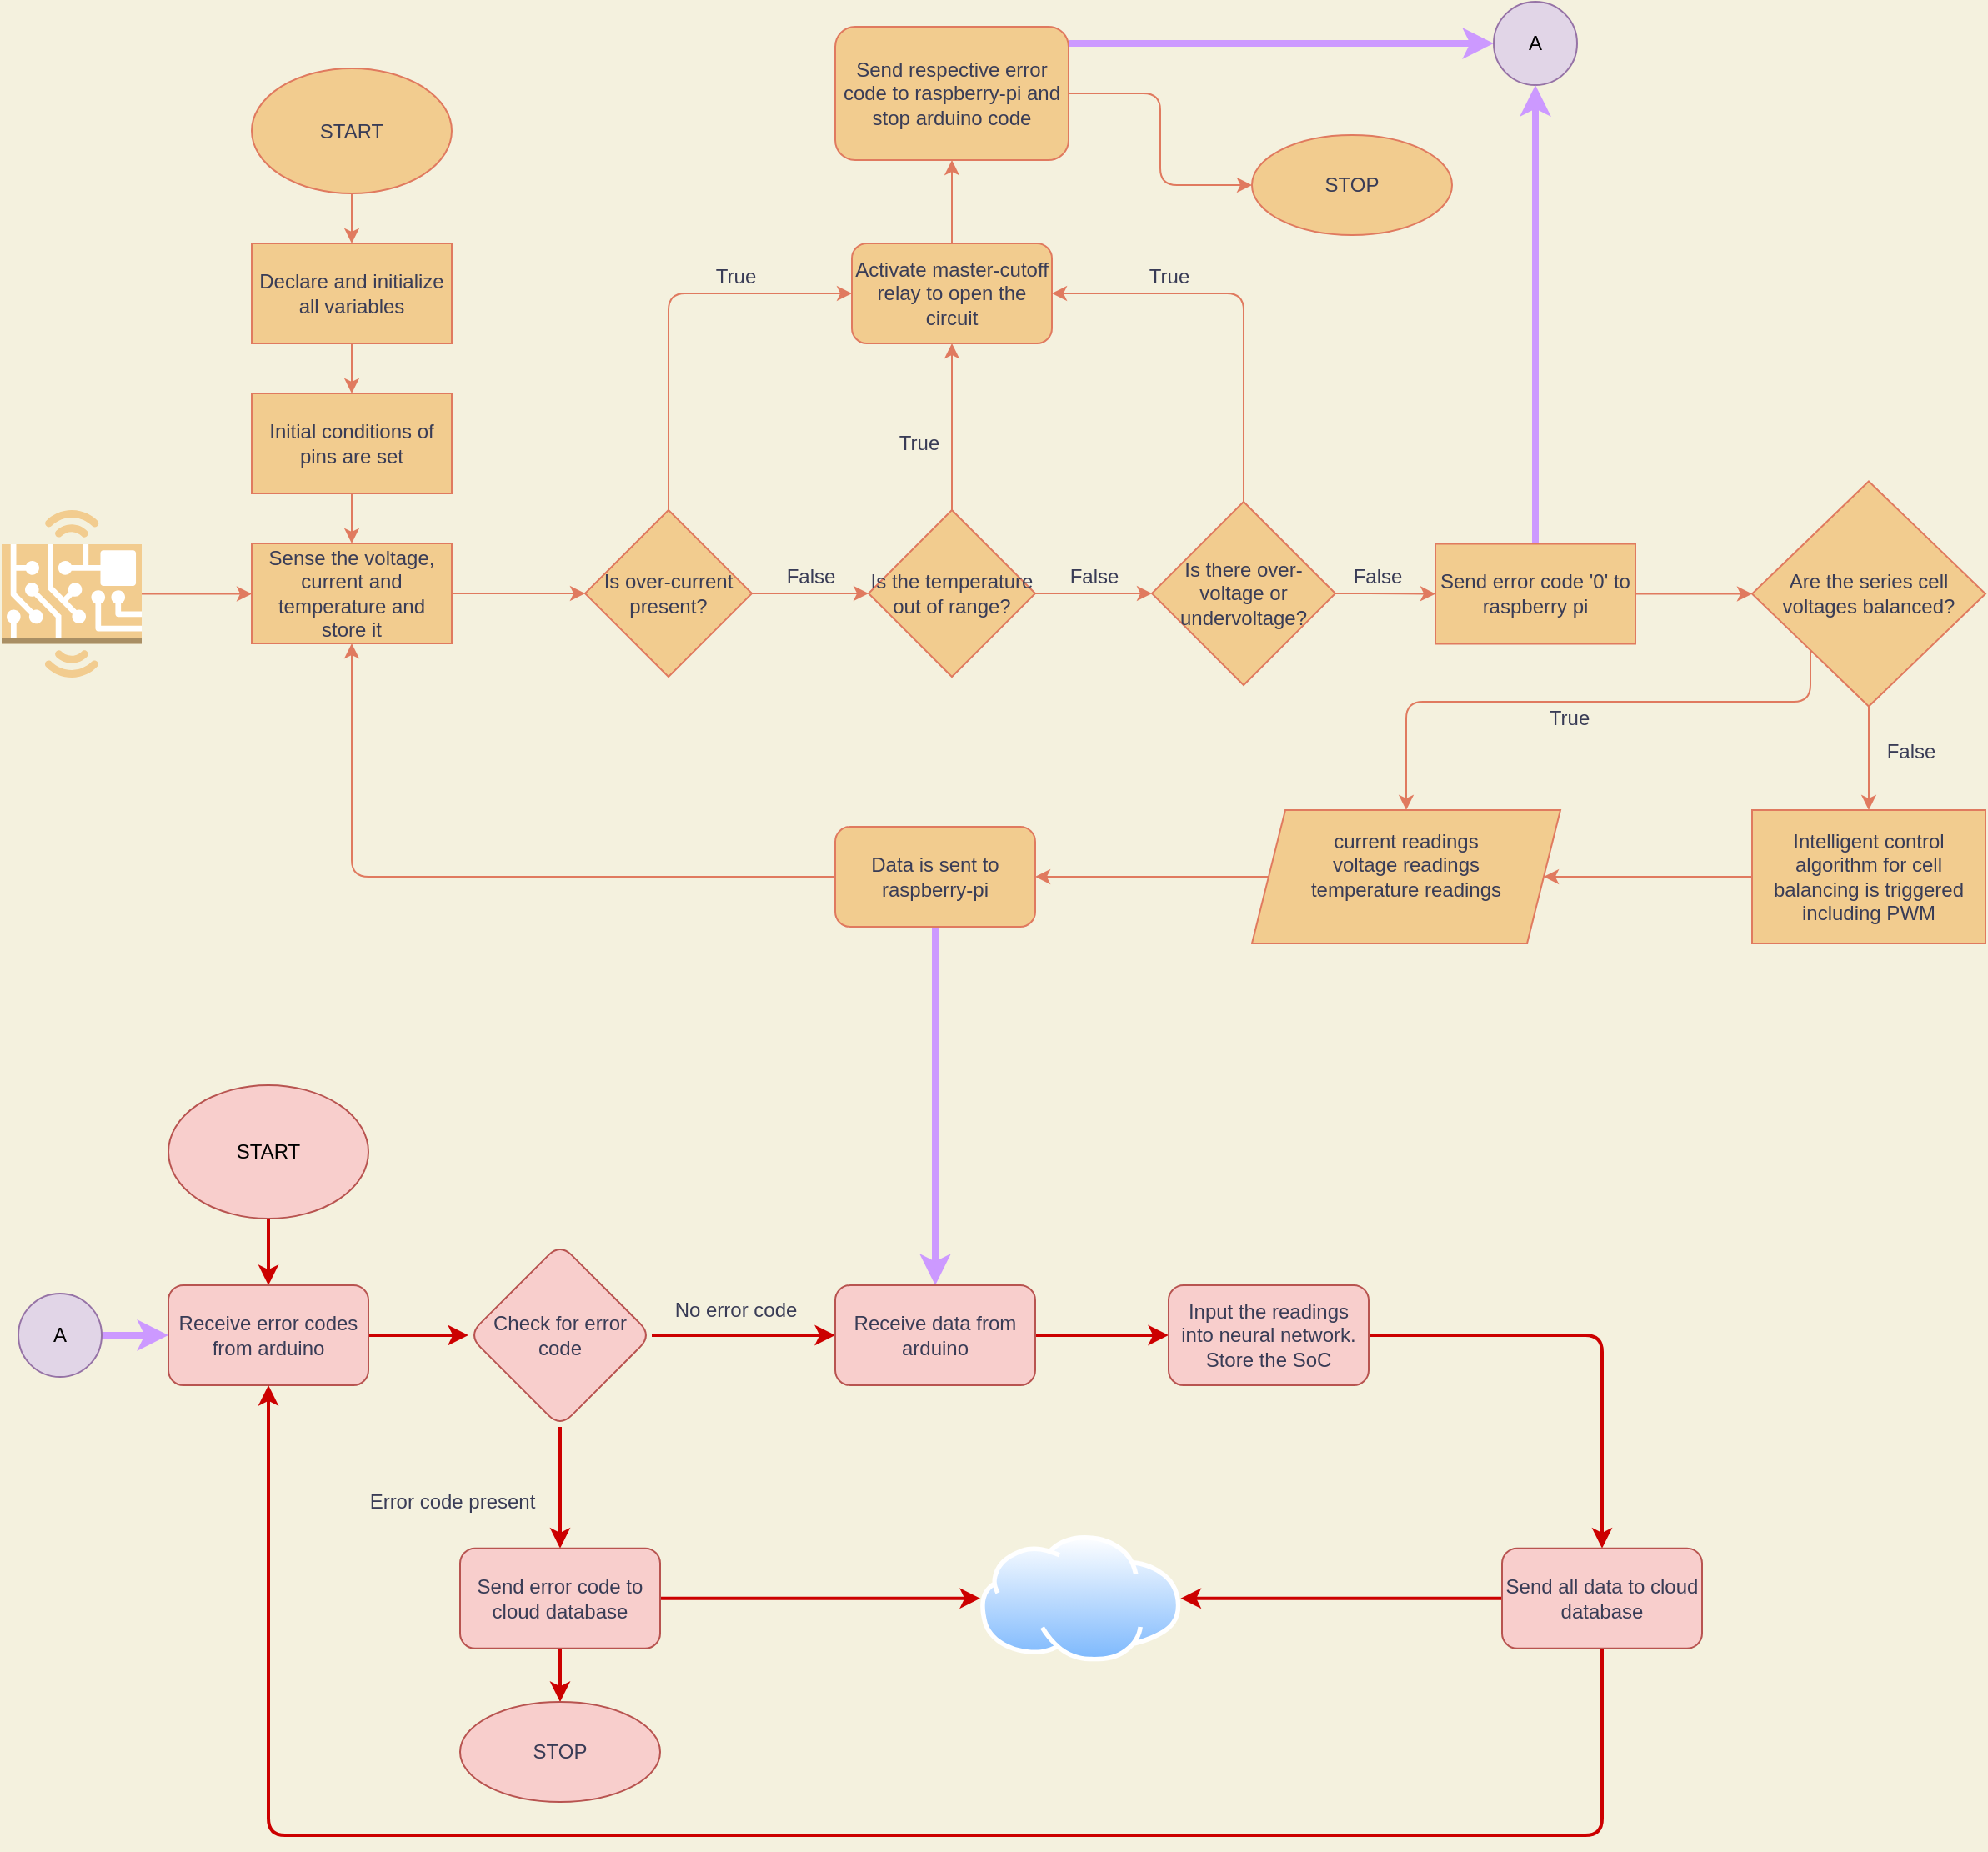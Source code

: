 <mxfile version="14.7.6" type="github">
  <diagram id="ZQuKfv0tQSPIokNDNCL0" name="Page-1">
    <mxGraphModel dx="1422" dy="780" grid="0" gridSize="10" guides="1" tooltips="1" connect="1" arrows="1" fold="1" page="1" pageScale="1" pageWidth="827" pageHeight="1169" background="#F4F1DE" math="0" shadow="0">
      <root>
        <mxCell id="0" />
        <mxCell id="1" parent="0" />
        <mxCell id="Vbz557c_matPlHKTKu7A-3" value="" style="edgeStyle=orthogonalEdgeStyle;curved=0;rounded=1;sketch=0;orthogonalLoop=1;jettySize=auto;html=1;fontColor=#393C56;strokeColor=#E07A5F;fillColor=#F2CC8F;labelBackgroundColor=#F4F1DE;" parent="1" source="Vbz557c_matPlHKTKu7A-1" target="Vbz557c_matPlHKTKu7A-2" edge="1">
          <mxGeometry relative="1" as="geometry" />
        </mxCell>
        <mxCell id="Vbz557c_matPlHKTKu7A-1" value="START" style="ellipse;whiteSpace=wrap;html=1;rounded=0;sketch=0;fontColor=#393C56;strokeColor=#E07A5F;fillColor=#F2CC8F;strokeWidth=1;perimeterSpacing=0;" parent="1" vertex="1">
          <mxGeometry x="390" y="60" width="120" height="75" as="geometry" />
        </mxCell>
        <mxCell id="Vbz557c_matPlHKTKu7A-5" style="edgeStyle=orthogonalEdgeStyle;curved=0;rounded=1;sketch=0;orthogonalLoop=1;jettySize=auto;html=1;exitX=0.5;exitY=1;exitDx=0;exitDy=0;entryX=0.5;entryY=0;entryDx=0;entryDy=0;fontColor=#393C56;strokeColor=#E07A5F;fillColor=#F2CC8F;labelBackgroundColor=#F4F1DE;" parent="1" source="Vbz557c_matPlHKTKu7A-2" target="Vbz557c_matPlHKTKu7A-4" edge="1">
          <mxGeometry relative="1" as="geometry" />
        </mxCell>
        <mxCell id="Vbz557c_matPlHKTKu7A-2" value="Declare and initialize all variables" style="rounded=0;whiteSpace=wrap;html=1;sketch=0;fontColor=#393C56;strokeColor=#E07A5F;fillColor=#F2CC8F;" parent="1" vertex="1">
          <mxGeometry x="390" y="165" width="120" height="60" as="geometry" />
        </mxCell>
        <mxCell id="Vbz557c_matPlHKTKu7A-7" value="" style="edgeStyle=orthogonalEdgeStyle;curved=0;rounded=1;sketch=0;orthogonalLoop=1;jettySize=auto;html=1;fontColor=#393C56;strokeColor=#E07A5F;fillColor=#F2CC8F;labelBackgroundColor=#F4F1DE;" parent="1" source="Vbz557c_matPlHKTKu7A-4" target="Vbz557c_matPlHKTKu7A-6" edge="1">
          <mxGeometry relative="1" as="geometry" />
        </mxCell>
        <mxCell id="Vbz557c_matPlHKTKu7A-4" value="Initial conditions of pins are set" style="rounded=0;whiteSpace=wrap;html=1;sketch=0;fontColor=#393C56;strokeColor=#E07A5F;strokeWidth=1;fillColor=#F2CC8F;" parent="1" vertex="1">
          <mxGeometry x="390" y="255" width="120" height="60" as="geometry" />
        </mxCell>
        <mxCell id="Vbz557c_matPlHKTKu7A-9" value="" style="edgeStyle=orthogonalEdgeStyle;curved=0;rounded=1;sketch=0;orthogonalLoop=1;jettySize=auto;html=1;fontColor=#393C56;strokeColor=#E07A5F;fillColor=#F2CC8F;labelBackgroundColor=#F4F1DE;" parent="1" source="Vbz557c_matPlHKTKu7A-6" target="Vbz557c_matPlHKTKu7A-8" edge="1">
          <mxGeometry relative="1" as="geometry" />
        </mxCell>
        <mxCell id="Vbz557c_matPlHKTKu7A-6" value="Sense the voltage, current and temperature and store it" style="whiteSpace=wrap;html=1;rounded=0;fontColor=#393C56;strokeColor=#E07A5F;strokeWidth=1;fillColor=#F2CC8F;sketch=0;" parent="1" vertex="1">
          <mxGeometry x="390" y="345" width="120" height="60" as="geometry" />
        </mxCell>
        <mxCell id="Vbz557c_matPlHKTKu7A-18" value="" style="edgeStyle=orthogonalEdgeStyle;curved=0;rounded=1;sketch=0;orthogonalLoop=1;jettySize=auto;html=1;fontColor=#393C56;strokeColor=#E07A5F;fillColor=#F2CC8F;labelBackgroundColor=#F4F1DE;" parent="1" source="Vbz557c_matPlHKTKu7A-8" target="Vbz557c_matPlHKTKu7A-17" edge="1">
          <mxGeometry relative="1" as="geometry" />
        </mxCell>
        <mxCell id="Vbz557c_matPlHKTKu7A-24" style="edgeStyle=orthogonalEdgeStyle;curved=0;rounded=1;sketch=0;orthogonalLoop=1;jettySize=auto;html=1;exitX=0.5;exitY=0;exitDx=0;exitDy=0;entryX=0;entryY=0.5;entryDx=0;entryDy=0;fontColor=#393C56;strokeColor=#E07A5F;fillColor=#F2CC8F;labelBackgroundColor=#F4F1DE;" parent="1" source="Vbz557c_matPlHKTKu7A-8" target="Vbz557c_matPlHKTKu7A-23" edge="1">
          <mxGeometry relative="1" as="geometry" />
        </mxCell>
        <mxCell id="Vbz557c_matPlHKTKu7A-8" value="Is over-current present?" style="rhombus;whiteSpace=wrap;html=1;rounded=0;fontColor=#393C56;strokeColor=#E07A5F;strokeWidth=1;fillColor=#F2CC8F;sketch=0;" parent="1" vertex="1">
          <mxGeometry x="590" y="325" width="100" height="100" as="geometry" />
        </mxCell>
        <mxCell id="Vbz557c_matPlHKTKu7A-21" value="" style="edgeStyle=orthogonalEdgeStyle;curved=0;rounded=1;sketch=0;orthogonalLoop=1;jettySize=auto;html=1;fontColor=#393C56;strokeColor=#E07A5F;fillColor=#F2CC8F;labelBackgroundColor=#F4F1DE;" parent="1" source="Vbz557c_matPlHKTKu7A-17" target="Vbz557c_matPlHKTKu7A-20" edge="1">
          <mxGeometry relative="1" as="geometry" />
        </mxCell>
        <mxCell id="Vbz557c_matPlHKTKu7A-25" style="edgeStyle=orthogonalEdgeStyle;curved=0;rounded=1;sketch=0;orthogonalLoop=1;jettySize=auto;html=1;exitX=0.5;exitY=0;exitDx=0;exitDy=0;entryX=0.5;entryY=1;entryDx=0;entryDy=0;fontColor=#393C56;strokeColor=#E07A5F;fillColor=#F2CC8F;labelBackgroundColor=#F4F1DE;" parent="1" source="Vbz557c_matPlHKTKu7A-17" target="Vbz557c_matPlHKTKu7A-23" edge="1">
          <mxGeometry relative="1" as="geometry" />
        </mxCell>
        <mxCell id="Vbz557c_matPlHKTKu7A-17" value="Is the temperature out of range?" style="rhombus;whiteSpace=wrap;html=1;rounded=0;fontColor=#393C56;strokeColor=#E07A5F;strokeWidth=1;fillColor=#F2CC8F;sketch=0;" parent="1" vertex="1">
          <mxGeometry x="760" y="325" width="100" height="100" as="geometry" />
        </mxCell>
        <mxCell id="Vbz557c_matPlHKTKu7A-19" value="False" style="text;html=1;align=center;verticalAlign=middle;resizable=0;points=[];autosize=1;strokeColor=none;fontColor=#393C56;" parent="1" vertex="1">
          <mxGeometry x="700" y="355" width="50" height="20" as="geometry" />
        </mxCell>
        <mxCell id="Vbz557c_matPlHKTKu7A-26" style="edgeStyle=orthogonalEdgeStyle;curved=0;rounded=1;sketch=0;orthogonalLoop=1;jettySize=auto;html=1;exitX=0.5;exitY=0;exitDx=0;exitDy=0;entryX=1;entryY=0.5;entryDx=0;entryDy=0;fontColor=#393C56;strokeColor=#E07A5F;fillColor=#F2CC8F;labelBackgroundColor=#F4F1DE;" parent="1" source="Vbz557c_matPlHKTKu7A-20" target="Vbz557c_matPlHKTKu7A-23" edge="1">
          <mxGeometry relative="1" as="geometry" />
        </mxCell>
        <mxCell id="Vbz557c_matPlHKTKu7A-38" value="" style="edgeStyle=orthogonalEdgeStyle;curved=0;sketch=0;orthogonalLoop=1;jettySize=auto;html=1;fontColor=#393C56;strokeColor=#E07A5F;fillColor=#F2CC8F;entryX=0;entryY=0.5;entryDx=0;entryDy=0;labelBackgroundColor=#F4F1DE;" parent="1" source="Vbz557c_matPlHKTKu7A-20" target="Ce1RtPgFx1pHUSXhQOCO-3" edge="1">
          <mxGeometry relative="1" as="geometry">
            <mxPoint x="1120" y="375" as="targetPoint" />
          </mxGeometry>
        </mxCell>
        <mxCell id="Vbz557c_matPlHKTKu7A-20" value="Is there over-voltage or undervoltage?" style="rhombus;whiteSpace=wrap;html=1;rounded=0;fontColor=#393C56;strokeColor=#E07A5F;strokeWidth=1;fillColor=#F2CC8F;sketch=0;" parent="1" vertex="1">
          <mxGeometry x="930" y="320" width="110" height="110" as="geometry" />
        </mxCell>
        <mxCell id="Vbz557c_matPlHKTKu7A-22" value="False" style="text;html=1;align=center;verticalAlign=middle;resizable=0;points=[];autosize=1;strokeColor=none;fontColor=#393C56;" parent="1" vertex="1">
          <mxGeometry x="870" y="355" width="50" height="20" as="geometry" />
        </mxCell>
        <mxCell id="Vbz557c_matPlHKTKu7A-31" value="" style="edgeStyle=orthogonalEdgeStyle;curved=0;rounded=1;sketch=0;orthogonalLoop=1;jettySize=auto;html=1;fontColor=#393C56;strokeColor=#E07A5F;fillColor=#F2CC8F;labelBackgroundColor=#F4F1DE;" parent="1" source="Vbz557c_matPlHKTKu7A-23" target="Vbz557c_matPlHKTKu7A-30" edge="1">
          <mxGeometry relative="1" as="geometry" />
        </mxCell>
        <mxCell id="Vbz557c_matPlHKTKu7A-23" value="Activate master-cutoff relay to open the circuit" style="rounded=1;whiteSpace=wrap;html=1;sketch=0;fontColor=#393C56;strokeColor=#E07A5F;strokeWidth=1;fillColor=#F2CC8F;" parent="1" vertex="1">
          <mxGeometry x="750" y="165" width="120" height="60" as="geometry" />
        </mxCell>
        <mxCell id="Vbz557c_matPlHKTKu7A-27" value="True" style="text;html=1;align=center;verticalAlign=middle;resizable=0;points=[];autosize=1;strokeColor=none;fontColor=#393C56;" parent="1" vertex="1">
          <mxGeometry x="660" y="175" width="40" height="20" as="geometry" />
        </mxCell>
        <mxCell id="Vbz557c_matPlHKTKu7A-28" value="True" style="text;html=1;align=center;verticalAlign=middle;resizable=0;points=[];autosize=1;strokeColor=none;fontColor=#393C56;" parent="1" vertex="1">
          <mxGeometry x="920" y="175" width="40" height="20" as="geometry" />
        </mxCell>
        <mxCell id="Vbz557c_matPlHKTKu7A-29" value="True" style="text;html=1;align=center;verticalAlign=middle;resizable=0;points=[];autosize=1;strokeColor=none;fontColor=#393C56;" parent="1" vertex="1">
          <mxGeometry x="770" y="275" width="40" height="20" as="geometry" />
        </mxCell>
        <mxCell id="Vbz557c_matPlHKTKu7A-35" value="" style="edgeStyle=orthogonalEdgeStyle;curved=0;rounded=1;sketch=0;orthogonalLoop=1;jettySize=auto;html=1;fontColor=#393C56;fillColor=#F2CC8F;strokeWidth=4;strokeColor=#CC99FF;labelBackgroundColor=#F4F1DE;" parent="1" source="Vbz557c_matPlHKTKu7A-30" target="Vbz557c_matPlHKTKu7A-33" edge="1">
          <mxGeometry relative="1" as="geometry">
            <Array as="points">
              <mxPoint x="920" y="45" />
              <mxPoint x="920" y="45" />
            </Array>
          </mxGeometry>
        </mxCell>
        <mxCell id="l6k71gGaqvxMgcNe-Q9w-36" value="" style="edgeStyle=orthogonalEdgeStyle;curved=0;sketch=0;orthogonalLoop=1;jettySize=auto;html=1;fontColor=#393C56;strokeColor=#E07A5F;fillColor=#F2CC8F;labelBackgroundColor=#F4F1DE;" parent="1" source="Vbz557c_matPlHKTKu7A-30" target="l6k71gGaqvxMgcNe-Q9w-35" edge="1">
          <mxGeometry relative="1" as="geometry" />
        </mxCell>
        <mxCell id="Vbz557c_matPlHKTKu7A-30" value="Send respective error code to raspberry-pi and stop arduino code" style="whiteSpace=wrap;html=1;rounded=1;strokeColor=#E07A5F;strokeWidth=1;fillColor=#F2CC8F;sketch=0;fontColor=#393C56;" parent="1" vertex="1">
          <mxGeometry x="740" y="35" width="140" height="80" as="geometry" />
        </mxCell>
        <mxCell id="Vbz557c_matPlHKTKu7A-33" value="A" style="ellipse;whiteSpace=wrap;html=1;aspect=fixed;rounded=0;sketch=0;fontColor=#000000;strokeColor=#9673a6;strokeWidth=1;fillColor=#e1d5e7;" parent="1" vertex="1">
          <mxGeometry x="1135" y="20" width="50" height="50" as="geometry" />
        </mxCell>
        <mxCell id="Vbz557c_matPlHKTKu7A-39" value="&lt;div&gt;False&lt;/div&gt;" style="text;html=1;align=center;verticalAlign=middle;resizable=0;points=[];autosize=1;strokeColor=none;fontColor=#393C56;" parent="1" vertex="1">
          <mxGeometry x="1040" y="355" width="50" height="20" as="geometry" />
        </mxCell>
        <mxCell id="Vbz557c_matPlHKTKu7A-45" value="" style="edgeStyle=orthogonalEdgeStyle;curved=0;sketch=0;orthogonalLoop=1;jettySize=auto;html=1;fontColor=#393C56;strokeColor=#E07A5F;fillColor=#F2CC8F;labelBackgroundColor=#F4F1DE;" parent="1" source="Vbz557c_matPlHKTKu7A-40" target="Vbz557c_matPlHKTKu7A-44" edge="1">
          <mxGeometry relative="1" as="geometry" />
        </mxCell>
        <mxCell id="Vbz557c_matPlHKTKu7A-40" value="Intelligent control algorithm for cell balancing is triggered including PWM" style="whiteSpace=wrap;html=1;rounded=0;fontColor=#393C56;strokeColor=#E07A5F;strokeWidth=1;fillColor=#F2CC8F;sketch=0;" parent="1" vertex="1">
          <mxGeometry x="1290" y="505" width="140" height="80" as="geometry" />
        </mxCell>
        <mxCell id="Vbz557c_matPlHKTKu7A-49" value="" style="edgeStyle=orthogonalEdgeStyle;curved=0;sketch=0;orthogonalLoop=1;jettySize=auto;html=1;fontColor=#393C56;strokeColor=#E07A5F;fillColor=#F2CC8F;labelBackgroundColor=#F4F1DE;" parent="1" source="Vbz557c_matPlHKTKu7A-44" target="Vbz557c_matPlHKTKu7A-48" edge="1">
          <mxGeometry relative="1" as="geometry" />
        </mxCell>
        <mxCell id="Vbz557c_matPlHKTKu7A-44" value="&lt;div&gt;current readings&lt;/div&gt;&lt;div&gt;voltage readings&lt;/div&gt;&lt;div&gt;temperature readings&lt;/div&gt;&lt;div&gt;&lt;br&gt;&lt;/div&gt;" style="shape=parallelogram;perimeter=parallelogramPerimeter;whiteSpace=wrap;html=1;fixedSize=1;rounded=0;fontColor=#393C56;strokeColor=#E07A5F;strokeWidth=1;fillColor=#F2CC8F;sketch=0;" parent="1" vertex="1">
          <mxGeometry x="990" y="505" width="185" height="80" as="geometry" />
        </mxCell>
        <mxCell id="l6k71gGaqvxMgcNe-Q9w-1" style="edgeStyle=orthogonalEdgeStyle;curved=0;sketch=0;orthogonalLoop=1;jettySize=auto;html=1;entryX=0.5;entryY=1;entryDx=0;entryDy=0;fontColor=#393C56;strokeColor=#E07A5F;fillColor=#F2CC8F;labelBackgroundColor=#F4F1DE;" parent="1" source="Vbz557c_matPlHKTKu7A-48" target="Vbz557c_matPlHKTKu7A-6" edge="1">
          <mxGeometry relative="1" as="geometry" />
        </mxCell>
        <mxCell id="l6k71gGaqvxMgcNe-Q9w-3" value="" style="edgeStyle=orthogonalEdgeStyle;curved=0;sketch=0;orthogonalLoop=1;jettySize=auto;html=1;fontColor=#393C56;strokeColor=#CC99FF;strokeWidth=4;fillColor=#F2CC8F;entryX=0.5;entryY=0;entryDx=0;entryDy=0;labelBackgroundColor=#F4F1DE;" parent="1" source="Vbz557c_matPlHKTKu7A-48" target="l6k71gGaqvxMgcNe-Q9w-15" edge="1">
          <mxGeometry relative="1" as="geometry">
            <mxPoint x="800" y="620" as="targetPoint" />
          </mxGeometry>
        </mxCell>
        <mxCell id="Vbz557c_matPlHKTKu7A-48" value="Data is sent to raspberry-pi" style="rounded=1;whiteSpace=wrap;html=1;fontColor=#393C56;strokeColor=#E07A5F;strokeWidth=1;fillColor=#F2CC8F;sketch=0;" parent="1" vertex="1">
          <mxGeometry x="740" y="515" width="120" height="60" as="geometry" />
        </mxCell>
        <mxCell id="l6k71gGaqvxMgcNe-Q9w-8" value="" style="edgeStyle=orthogonalEdgeStyle;curved=0;sketch=0;orthogonalLoop=1;jettySize=auto;html=1;fontColor=#393C56;strokeWidth=4;fillColor=#F2CC8F;labelBackgroundColor=#F4F1DE;strokeColor=#CC99FF;" parent="1" source="l6k71gGaqvxMgcNe-Q9w-4" target="l6k71gGaqvxMgcNe-Q9w-6" edge="1">
          <mxGeometry relative="1" as="geometry" />
        </mxCell>
        <mxCell id="l6k71gGaqvxMgcNe-Q9w-4" value="A" style="ellipse;whiteSpace=wrap;html=1;aspect=fixed;rounded=0;sketch=0;strokeColor=#9673a6;strokeWidth=1;fillColor=#e1d5e7;" parent="1" vertex="1">
          <mxGeometry x="250" y="795" width="50" height="50" as="geometry" />
        </mxCell>
        <mxCell id="l6k71gGaqvxMgcNe-Q9w-7" value="" style="edgeStyle=orthogonalEdgeStyle;curved=0;sketch=0;orthogonalLoop=1;jettySize=auto;html=1;fontColor=#393C56;fillColor=#f8cecc;strokeWidth=2;labelBackgroundColor=#F4F1DE;strokeColor=#CC0000;" parent="1" source="l6k71gGaqvxMgcNe-Q9w-5" target="l6k71gGaqvxMgcNe-Q9w-6" edge="1">
          <mxGeometry relative="1" as="geometry" />
        </mxCell>
        <mxCell id="l6k71gGaqvxMgcNe-Q9w-5" value="START" style="ellipse;whiteSpace=wrap;html=1;rounded=1;sketch=0;strokeWidth=1;strokeColor=#b85450;fillColor=#f8cecc;" parent="1" vertex="1">
          <mxGeometry x="340" y="670" width="120" height="80" as="geometry" />
        </mxCell>
        <mxCell id="l6k71gGaqvxMgcNe-Q9w-11" value="" style="edgeStyle=orthogonalEdgeStyle;curved=0;sketch=0;orthogonalLoop=1;jettySize=auto;html=1;fontColor=#393C56;strokeWidth=2;fillColor=#f8cecc;labelBackgroundColor=#F4F1DE;strokeColor=#CC0000;" parent="1" source="l6k71gGaqvxMgcNe-Q9w-6" target="l6k71gGaqvxMgcNe-Q9w-9" edge="1">
          <mxGeometry relative="1" as="geometry" />
        </mxCell>
        <mxCell id="l6k71gGaqvxMgcNe-Q9w-6" value="Receive error codes from arduino" style="whiteSpace=wrap;html=1;rounded=1;fontColor=#393C56;strokeColor=#b85450;strokeWidth=1;fillColor=#f8cecc;sketch=0;" parent="1" vertex="1">
          <mxGeometry x="340" y="790" width="120" height="60" as="geometry" />
        </mxCell>
        <mxCell id="l6k71gGaqvxMgcNe-Q9w-16" value="" style="edgeStyle=orthogonalEdgeStyle;curved=0;sketch=0;orthogonalLoop=1;jettySize=auto;html=1;fontColor=#393C56;strokeWidth=2;fillColor=#f8cecc;labelBackgroundColor=#F4F1DE;strokeColor=#CC0000;" parent="1" source="l6k71gGaqvxMgcNe-Q9w-9" target="l6k71gGaqvxMgcNe-Q9w-15" edge="1">
          <mxGeometry relative="1" as="geometry" />
        </mxCell>
        <mxCell id="qtqdQKY6X_m9VhngLRDZ-1" style="edgeStyle=orthogonalEdgeStyle;rounded=1;orthogonalLoop=1;jettySize=auto;html=1;exitX=0.5;exitY=1;exitDx=0;exitDy=0;entryX=0.5;entryY=0;entryDx=0;entryDy=0;fontColor=#393C56;strokeWidth=2;fillColor=#f8cecc;sketch=0;labelBackgroundColor=#F4F1DE;strokeColor=#CC0000;" parent="1" source="l6k71gGaqvxMgcNe-Q9w-9" target="l6k71gGaqvxMgcNe-Q9w-12" edge="1">
          <mxGeometry relative="1" as="geometry" />
        </mxCell>
        <mxCell id="l6k71gGaqvxMgcNe-Q9w-9" value="Check for error code" style="rhombus;whiteSpace=wrap;html=1;rounded=1;fontColor=#393C56;strokeColor=#b85450;strokeWidth=1;fillColor=#f8cecc;sketch=0;" parent="1" vertex="1">
          <mxGeometry x="520" y="765" width="110" height="110" as="geometry" />
        </mxCell>
        <mxCell id="l6k71gGaqvxMgcNe-Q9w-28" style="edgeStyle=orthogonalEdgeStyle;curved=0;sketch=0;orthogonalLoop=1;jettySize=auto;html=1;exitX=1;exitY=0.5;exitDx=0;exitDy=0;entryX=0;entryY=0.5;entryDx=0;entryDy=0;fontColor=#393C56;strokeWidth=2;fillColor=#f8cecc;labelBackgroundColor=#F4F1DE;strokeColor=#CC0000;" parent="1" source="l6k71gGaqvxMgcNe-Q9w-12" target="l6k71gGaqvxMgcNe-Q9w-27" edge="1">
          <mxGeometry relative="1" as="geometry" />
        </mxCell>
        <mxCell id="l6k71gGaqvxMgcNe-Q9w-34" value="" style="edgeStyle=orthogonalEdgeStyle;curved=0;sketch=0;orthogonalLoop=1;jettySize=auto;html=1;fontColor=#393C56;strokeWidth=2;fillColor=#f8cecc;labelBackgroundColor=#F4F1DE;strokeColor=#CC0000;" parent="1" source="l6k71gGaqvxMgcNe-Q9w-12" target="l6k71gGaqvxMgcNe-Q9w-33" edge="1">
          <mxGeometry relative="1" as="geometry" />
        </mxCell>
        <mxCell id="l6k71gGaqvxMgcNe-Q9w-12" value="Send error code to cloud database" style="whiteSpace=wrap;html=1;rounded=1;fontColor=#393C56;strokeColor=#b85450;strokeWidth=1;fillColor=#f8cecc;sketch=0;" parent="1" vertex="1">
          <mxGeometry x="515" y="947.87" width="120" height="60" as="geometry" />
        </mxCell>
        <mxCell id="l6k71gGaqvxMgcNe-Q9w-14" value="Error code present" style="text;html=1;align=center;verticalAlign=middle;resizable=0;points=[];autosize=1;strokeColor=none;fontColor=#393C56;" parent="1" vertex="1">
          <mxGeometry x="450" y="910" width="120" height="20" as="geometry" />
        </mxCell>
        <mxCell id="l6k71gGaqvxMgcNe-Q9w-22" value="" style="edgeStyle=orthogonalEdgeStyle;curved=0;sketch=0;orthogonalLoop=1;jettySize=auto;html=1;fontColor=#393C56;strokeColor=#CC0000;strokeWidth=2;fillColor=#f8cecc;labelBackgroundColor=#F4F1DE;" parent="1" source="l6k71gGaqvxMgcNe-Q9w-15" target="l6k71gGaqvxMgcNe-Q9w-21" edge="1">
          <mxGeometry relative="1" as="geometry" />
        </mxCell>
        <mxCell id="l6k71gGaqvxMgcNe-Q9w-15" value="Receive data from arduino" style="whiteSpace=wrap;html=1;rounded=1;fontColor=#393C56;strokeColor=#b85450;strokeWidth=1;fillColor=#f8cecc;sketch=0;" parent="1" vertex="1">
          <mxGeometry x="740" y="790" width="120" height="60" as="geometry" />
        </mxCell>
        <mxCell id="l6k71gGaqvxMgcNe-Q9w-17" value="&lt;div&gt;No error code&lt;/div&gt;" style="text;html=1;align=center;verticalAlign=middle;resizable=0;points=[];autosize=1;strokeColor=none;fontColor=#393C56;" parent="1" vertex="1">
          <mxGeometry x="635" y="795" width="90" height="20" as="geometry" />
        </mxCell>
        <mxCell id="6HTiRVzdXJ_T1AizbmNl-1" style="edgeStyle=orthogonalEdgeStyle;rounded=1;orthogonalLoop=1;jettySize=auto;html=1;exitX=1;exitY=0.5;exitDx=0;exitDy=0;entryX=0.5;entryY=0;entryDx=0;entryDy=0;fontColor=#393C56;strokeColor=#CC0000;strokeWidth=2;fillColor=#f8cecc;labelBackgroundColor=#F4F1DE;sketch=0;" edge="1" parent="1" source="l6k71gGaqvxMgcNe-Q9w-21" target="l6k71gGaqvxMgcNe-Q9w-25">
          <mxGeometry relative="1" as="geometry" />
        </mxCell>
        <mxCell id="l6k71gGaqvxMgcNe-Q9w-21" value="Input the readings into neural network. Store the SoC" style="whiteSpace=wrap;html=1;rounded=1;fontColor=#393C56;strokeColor=#b85450;strokeWidth=1;fillColor=#f8cecc;sketch=0;" parent="1" vertex="1">
          <mxGeometry x="940" y="790" width="120" height="60" as="geometry" />
        </mxCell>
        <mxCell id="l6k71gGaqvxMgcNe-Q9w-29" style="edgeStyle=orthogonalEdgeStyle;curved=0;sketch=0;orthogonalLoop=1;jettySize=auto;html=1;exitX=0;exitY=0.5;exitDx=0;exitDy=0;entryX=1;entryY=0.5;entryDx=0;entryDy=0;fontColor=#393C56;strokeWidth=2;fillColor=#f8cecc;labelBackgroundColor=#F4F1DE;strokeColor=#CC0000;" parent="1" source="l6k71gGaqvxMgcNe-Q9w-25" target="l6k71gGaqvxMgcNe-Q9w-27" edge="1">
          <mxGeometry relative="1" as="geometry" />
        </mxCell>
        <mxCell id="qtqdQKY6X_m9VhngLRDZ-3" style="edgeStyle=orthogonalEdgeStyle;curved=0;rounded=1;sketch=0;orthogonalLoop=1;jettySize=auto;html=1;exitX=0.5;exitY=1;exitDx=0;exitDy=0;entryX=0.5;entryY=1;entryDx=0;entryDy=0;fontColor=#393C56;strokeColor=#CC0000;fillColor=#f8cecc;strokeWidth=2;labelBackgroundColor=#F4F1DE;" parent="1" source="l6k71gGaqvxMgcNe-Q9w-25" target="l6k71gGaqvxMgcNe-Q9w-6" edge="1">
          <mxGeometry relative="1" as="geometry">
            <Array as="points">
              <mxPoint x="1200" y="1120" />
              <mxPoint x="400" y="1120" />
            </Array>
          </mxGeometry>
        </mxCell>
        <mxCell id="l6k71gGaqvxMgcNe-Q9w-25" value="Send all data to cloud database" style="whiteSpace=wrap;html=1;rounded=1;fontColor=#393C56;strokeColor=#b85450;strokeWidth=1;fillColor=#f8cecc;sketch=0;" parent="1" vertex="1">
          <mxGeometry x="1140" y="947.87" width="120" height="60" as="geometry" />
        </mxCell>
        <mxCell id="l6k71gGaqvxMgcNe-Q9w-27" value="" style="aspect=fixed;perimeter=ellipsePerimeter;html=1;align=center;shadow=0;dashed=0;spacingTop=3;image;image=img/lib/active_directory/internet_cloud.svg;rounded=1;sketch=0;fontColor=#393C56;strokeColor=#E07A5F;strokeWidth=1;fillColor=#F2CC8F;labelBackgroundColor=#F4F1DE;" parent="1" vertex="1">
          <mxGeometry x="827" y="940" width="120.24" height="75.75" as="geometry" />
        </mxCell>
        <mxCell id="l6k71gGaqvxMgcNe-Q9w-33" value="STOP" style="ellipse;whiteSpace=wrap;html=1;rounded=1;fontColor=#393C56;strokeColor=#b85450;strokeWidth=1;fillColor=#f8cecc;sketch=0;" parent="1" vertex="1">
          <mxGeometry x="515" y="1040" width="120" height="60" as="geometry" />
        </mxCell>
        <mxCell id="l6k71gGaqvxMgcNe-Q9w-35" value="STOP" style="ellipse;whiteSpace=wrap;html=1;rounded=1;fontColor=#393C56;strokeColor=#E07A5F;strokeWidth=1;fillColor=#F2CC8F;sketch=0;" parent="1" vertex="1">
          <mxGeometry x="990" y="100" width="120" height="60" as="geometry" />
        </mxCell>
        <mxCell id="l6k71gGaqvxMgcNe-Q9w-38" value="" style="edgeStyle=orthogonalEdgeStyle;curved=0;sketch=0;orthogonalLoop=1;jettySize=auto;html=1;fontColor=#393C56;strokeColor=#E07A5F;fillColor=#F2CC8F;labelBackgroundColor=#F4F1DE;" parent="1" source="l6k71gGaqvxMgcNe-Q9w-37" edge="1">
          <mxGeometry relative="1" as="geometry">
            <mxPoint x="390" y="375.25" as="targetPoint" />
          </mxGeometry>
        </mxCell>
        <mxCell id="l6k71gGaqvxMgcNe-Q9w-37" value="" style="outlineConnect=0;dashed=0;verticalLabelPosition=bottom;verticalAlign=top;align=center;html=1;shape=mxgraph.aws3.hardware_board;fillColor=#F2CC8F;rounded=1;sketch=0;fontColor=#393C56;strokeColor=#E07A5F;strokeWidth=1;" parent="1" vertex="1">
          <mxGeometry x="240" y="325" width="84" height="100.5" as="geometry" />
        </mxCell>
        <mxCell id="Ce1RtPgFx1pHUSXhQOCO-5" style="edgeStyle=orthogonalEdgeStyle;rounded=1;orthogonalLoop=1;jettySize=auto;html=1;exitX=0.5;exitY=0;exitDx=0;exitDy=0;entryX=0.5;entryY=1;entryDx=0;entryDy=0;fontColor=#393C56;strokeColor=#CC99FF;strokeWidth=4;fillColor=#F2CC8F;sketch=0;labelBackgroundColor=#F4F1DE;" parent="1" source="Ce1RtPgFx1pHUSXhQOCO-3" target="Vbz557c_matPlHKTKu7A-33" edge="1">
          <mxGeometry relative="1" as="geometry" />
        </mxCell>
        <mxCell id="Ce1RtPgFx1pHUSXhQOCO-7" style="edgeStyle=orthogonalEdgeStyle;rounded=1;orthogonalLoop=1;jettySize=auto;html=1;exitX=1;exitY=0.5;exitDx=0;exitDy=0;entryX=0;entryY=0.5;entryDx=0;entryDy=0;fontColor=#393C56;strokeColor=#E07A5F;fillColor=#F2CC8F;sketch=0;labelBackgroundColor=#F4F1DE;" parent="1" source="Ce1RtPgFx1pHUSXhQOCO-3" target="Ce1RtPgFx1pHUSXhQOCO-6" edge="1">
          <mxGeometry relative="1" as="geometry" />
        </mxCell>
        <mxCell id="Ce1RtPgFx1pHUSXhQOCO-3" value="Send error code &#39;0&#39; to raspberry pi" style="whiteSpace=wrap;html=1;rounded=0;fontColor=#393C56;strokeColor=#E07A5F;strokeWidth=1;fillColor=#F2CC8F;sketch=0;" parent="1" vertex="1">
          <mxGeometry x="1100" y="345.25" width="120" height="60" as="geometry" />
        </mxCell>
        <mxCell id="Ce1RtPgFx1pHUSXhQOCO-8" style="edgeStyle=orthogonalEdgeStyle;rounded=1;orthogonalLoop=1;jettySize=auto;html=1;exitX=0;exitY=1;exitDx=0;exitDy=0;entryX=0.5;entryY=0;entryDx=0;entryDy=0;fontColor=#393C56;strokeColor=#E07A5F;fillColor=#F2CC8F;sketch=0;labelBackgroundColor=#F4F1DE;" parent="1" source="Ce1RtPgFx1pHUSXhQOCO-6" target="Vbz557c_matPlHKTKu7A-44" edge="1">
          <mxGeometry relative="1" as="geometry">
            <Array as="points">
              <mxPoint x="1325" y="440" />
              <mxPoint x="1083" y="440" />
            </Array>
          </mxGeometry>
        </mxCell>
        <mxCell id="Ce1RtPgFx1pHUSXhQOCO-9" style="edgeStyle=orthogonalEdgeStyle;sketch=0;orthogonalLoop=1;jettySize=auto;html=1;exitX=0.5;exitY=1;exitDx=0;exitDy=0;entryX=0.5;entryY=0;entryDx=0;entryDy=0;fontColor=#393C56;strokeColor=#E07A5F;fillColor=#F2CC8F;labelBackgroundColor=#F4F1DE;" parent="1" source="Ce1RtPgFx1pHUSXhQOCO-6" target="Vbz557c_matPlHKTKu7A-40" edge="1">
          <mxGeometry relative="1" as="geometry" />
        </mxCell>
        <mxCell id="Ce1RtPgFx1pHUSXhQOCO-6" value="Are the series cell voltages balanced?" style="rhombus;whiteSpace=wrap;html=1;rounded=0;fontColor=#393C56;strokeColor=#E07A5F;strokeWidth=1;fillColor=#F2CC8F;sketch=0;" parent="1" vertex="1">
          <mxGeometry x="1290" y="307.75" width="140" height="135" as="geometry" />
        </mxCell>
        <mxCell id="Ce1RtPgFx1pHUSXhQOCO-10" value="False" style="text;html=1;align=center;verticalAlign=middle;resizable=0;points=[];autosize=1;strokeColor=none;fontColor=#393C56;" parent="1" vertex="1">
          <mxGeometry x="1360" y="460" width="50" height="20" as="geometry" />
        </mxCell>
        <mxCell id="Ce1RtPgFx1pHUSXhQOCO-11" value="True" style="text;html=1;align=center;verticalAlign=middle;resizable=0;points=[];autosize=1;strokeColor=none;fontColor=#393C56;" parent="1" vertex="1">
          <mxGeometry x="1160" y="440" width="40" height="20" as="geometry" />
        </mxCell>
      </root>
    </mxGraphModel>
  </diagram>
</mxfile>
